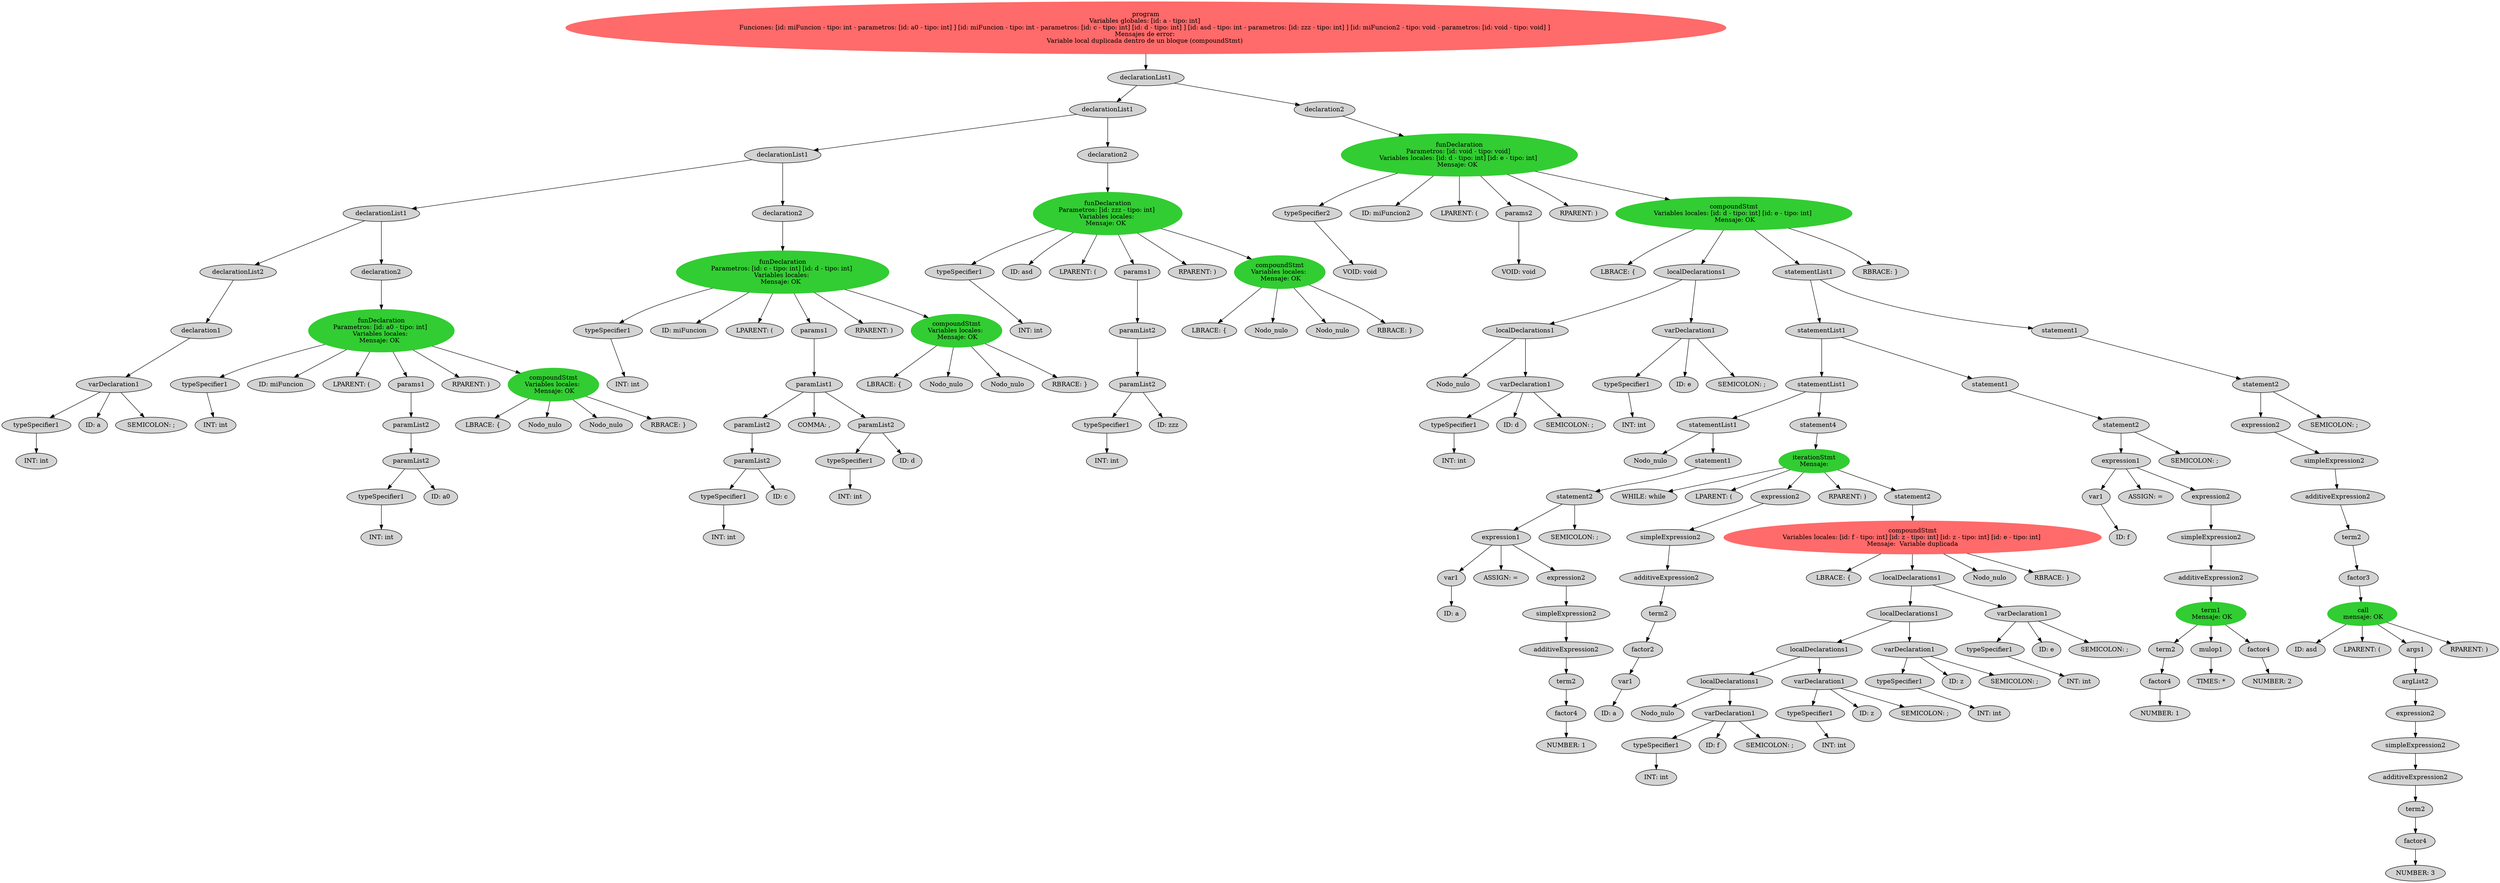 digraph G {
	ratio = fill; 
 node [style=filled];
10[label= "INT: int"]
	9[label = typeSpecifier1]
	9->10
	11[label=  "ID: a"]
	12[label= "SEMICOLON: ;"]
	8[label = varDeclaration1]
	8->9
	8->11
	8->12
	7[label = declaration1]
	7->8
	6[label = declarationList2]
	6->7
	16[label= "INT: int"]
	15[label = typeSpecifier1]
	15->16
	17[label=  "ID: miFuncion"]
	18[label= "LPARENT: ("]
	23[label= "INT: int"]
	22[label = typeSpecifier1]
	22->23
	24[label=  "ID: a0"]
	21[label = paramList2]
	21->22
	21->24
	20[label = paramList2]
	20->21
	19[label = params1]
	19->20
	25[label= "RPARENT: )"]
	27[label= "LBRACE: {"]
	28[label= Nodo_nulo]
	29[label= Nodo_nulo]
	30[label= "RBRACE: }"]
	26[label = "compoundStmt\nVariables locales: \n Mensaje: OK"][color="limegreen"];
	26->27
	26->28
	26->29
	26->30
	14[label = "funDeclaration\nParametros: [id: a0 - tipo: int] \nVariables locales: \nMensaje: OK  "][color="limegreen"];
	14->15
	14->17
	14->18
	14->19
	14->25
	14->26
	13[label = declaration2]
	13->14
	5[label = declarationList1]
	5->6
	5->13
	34[label= "INT: int"]
	33[label = typeSpecifier1]
	33->34
	35[label=  "ID: miFuncion"]
	36[label= "LPARENT: ("]
	42[label= "INT: int"]
	41[label = typeSpecifier1]
	41->42
	43[label=  "ID: c"]
	40[label = paramList2]
	40->41
	40->43
	39[label = paramList2]
	39->40
	44[label= "COMMA: ,"]
	47[label= "INT: int"]
	46[label = typeSpecifier1]
	46->47
	48[label=  "ID: d"]
	45[label = paramList2]
	45->46
	45->48
	38[label = paramList1]
	38->39
	38->44
	38->45
	37[label = params1]
	37->38
	49[label= "RPARENT: )"]
	51[label= "LBRACE: {"]
	52[label= Nodo_nulo]
	53[label= Nodo_nulo]
	54[label= "RBRACE: }"]
	50[label = "compoundStmt\nVariables locales: \n Mensaje: OK"][color="limegreen"];
	50->51
	50->52
	50->53
	50->54
	32[label = "funDeclaration\nParametros: [id: c - tipo: int] [id: d - tipo: int] \nVariables locales: \nMensaje: OK  "][color="limegreen"];
	32->33
	32->35
	32->36
	32->37
	32->49
	32->50
	31[label = declaration2]
	31->32
	4[label = declarationList1]
	4->5
	4->31
	58[label= "INT: int"]
	57[label = typeSpecifier1]
	57->58
	59[label=  "ID: asd"]
	60[label= "LPARENT: ("]
	65[label= "INT: int"]
	64[label = typeSpecifier1]
	64->65
	66[label=  "ID: zzz"]
	63[label = paramList2]
	63->64
	63->66
	62[label = paramList2]
	62->63
	61[label = params1]
	61->62
	67[label= "RPARENT: )"]
	69[label= "LBRACE: {"]
	70[label= Nodo_nulo]
	71[label= Nodo_nulo]
	72[label= "RBRACE: }"]
	68[label = "compoundStmt\nVariables locales: \n Mensaje: OK"][color="limegreen"];
	68->69
	68->70
	68->71
	68->72
	56[label = "funDeclaration\nParametros: [id: zzz - tipo: int] \nVariables locales: \nMensaje: OK  "][color="limegreen"];
	56->57
	56->59
	56->60
	56->61
	56->67
	56->68
	55[label = declaration2]
	55->56
	3[label = declarationList1]
	3->4
	3->55
	76[label= "VOID: void"]
	75[label = typeSpecifier2]
	75->76
	77[label=  "ID: miFuncion2"]
	78[label= "LPARENT: ("]
	80[label= "VOID: void"]
	79[label = params2]
	79->80
	81[label= "RPARENT: )"]
	83[label= "LBRACE: {"]
	86[label= Nodo_nulo]
	89[label= "INT: int"]
	88[label = typeSpecifier1]
	88->89
	90[label=  "ID: d"]
	91[label= "SEMICOLON: ;"]
	87[label = varDeclaration1]
	87->88
	87->90
	87->91
	85[label = localDeclarations1]
	85->86
	85->87
	94[label= "INT: int"]
	93[label = typeSpecifier1]
	93->94
	95[label=  "ID: e"]
	96[label= "SEMICOLON: ;"]
	92[label = varDeclaration1]
	92->93
	92->95
	92->96
	84[label = localDeclarations1]
	84->85
	84->92
	101[label= Nodo_nulo]
	106[label=  "ID: a"]
	105[label = var1]
	105->106
	107[label= "ASSIGN: ="]
	113[label= "NUMBER: 1"]
	112[label = factor4]
	112->113
	111[label = term2]
	111->112
	110[label = additiveExpression2]
	110->111
	109[label = simpleExpression2]
	109->110
	108[label = expression2]
	108->109
	104[label = expression1]
	104->105
	104->107
	104->108
	114[label= "SEMICOLON: ;"]
	103[label = statement2]
	103->104
	103->114
	102[label = statement1]
	102->103
	100[label = statementList1]
	100->101
	100->102
	117[label= "WHILE: while"]
	118[label= "LPARENT: ("]
	125[label=  "ID: a"]
	124[label = var1]
	124->125
	123[label = factor2]
	123->124
	122[label = term2]
	122->123
	121[label = additiveExpression2]
	121->122
	120[label = simpleExpression2]
	120->121
	119[label = expression2]
	119->120
	126[label= "RPARENT: )"]
	129[label= "LBRACE: {"]
	134[label= Nodo_nulo]
	137[label= "INT: int"]
	136[label = typeSpecifier1]
	136->137
	138[label=  "ID: f"]
	139[label= "SEMICOLON: ;"]
	135[label = varDeclaration1]
	135->136
	135->138
	135->139
	133[label = localDeclarations1]
	133->134
	133->135
	142[label= "INT: int"]
	141[label = typeSpecifier1]
	141->142
	143[label=  "ID: z"]
	144[label= "SEMICOLON: ;"]
	140[label = varDeclaration1]
	140->141
	140->143
	140->144
	132[label = localDeclarations1]
	132->133
	132->140
	147[label= "INT: int"]
	146[label = typeSpecifier1]
	146->147
	148[label=  "ID: z"]
	149[label= "SEMICOLON: ;"]
	145[label = varDeclaration1]
	145->146
	145->148
	145->149
	131[label = localDeclarations1]
	131->132
	131->145
	152[label= "INT: int"]
	151[label = typeSpecifier1]
	151->152
	153[label=  "ID: e"]
	154[label= "SEMICOLON: ;"]
	150[label = varDeclaration1]
	150->151
	150->153
	150->154
	130[label = localDeclarations1]
	130->131
	130->150
	155[label= Nodo_nulo]
	156[label= "RBRACE: }"]
	128[label = "compoundStmt\nVariables locales: [id: f - tipo: int] [id: z - tipo: int] [id: z - tipo: int] [id: e - tipo: int] \n Mensaje:  Variable duplicada \n"][color="indianred1"];
	128->129
	128->130
	128->155
	128->156
	127[label = statement2]
	127->128
	116[label = "iterationStmt\n Mensaje: "][color="limegreen"];
	116->117
	116->118
	116->119
	116->126
	116->127
	115[label = statement4]
	115->116
	99[label = statementList1]
	99->100
	99->115
	161[label=  "ID: f"]
	160[label = var1]
	160->161
	162[label= "ASSIGN: ="]
	169[label= "NUMBER: 1"]
	168[label = factor4]
	168->169
	167[label = term2]
	167->168
	171[label= "TIMES: *"]
	170[label = mulop1]
	170->171
	173[label= "NUMBER: 2"]
	172[label = factor4]
	172->173
	166[label = "term1\n Mensaje: OK"][color="limegreen"];
	166->167
	166->170
	166->172
	165[label = additiveExpression2]
	165->166
	164[label = simpleExpression2]
	164->165
	163[label = expression2]
	163->164
	159[label = expression1]
	159->160
	159->162
	159->163
	174[label= "SEMICOLON: ;"]
	158[label = statement2]
	158->159
	158->174
	157[label = statement1]
	157->158
	98[label = statementList1]
	98->99
	98->157
	183[label=  "ID: asd"]
	184[label= "LPARENT: ("]
	192[label= "NUMBER: 3"]
	191[label = factor4]
	191->192
	190[label = term2]
	190->191
	189[label = additiveExpression2]
	189->190
	188[label = simpleExpression2]
	188->189
	187[label = expression2]
	187->188
	186[label = argList2]
	186->187
	185[label = args1]
	185->186
	193[label= "RPARENT: )"]
	182[label =" call\n mensaje: OK"][color="limegreen"];
	
	182->183
	182->184
	182->185
	182->193
	181[label = factor3]
	181->182
	180[label = term2]
	180->181
	179[label = additiveExpression2]
	179->180
	178[label = simpleExpression2]
	178->179
	177[label = expression2]
	177->178
	194[label= "SEMICOLON: ;"]
	176[label = statement2]
	176->177
	176->194
	175[label = statement1]
	175->176
	97[label = statementList1]
	97->98
	97->175
	195[label= "RBRACE: }"]
	82[label = "compoundStmt\nVariables locales: [id: d - tipo: int] [id: e - tipo: int] \n Mensaje: OK"][color="limegreen"];
	82->83
	82->84
	82->97
	82->195
	74[label = "funDeclaration\nParametros: [id: void - tipo: void] \nVariables locales: [id: d - tipo: int] [id: e - tipo: int] \nMensaje: OK  "][color="limegreen"];
	74->75
	74->77
	74->78
	74->79
	74->81
	74->82
	73[label = declaration2]
	73->74
	2[label = declarationList1]
	2->3
	2->73
	1[label = "program\nVariables globales: [id: a - tipo: int] \nFunciones: [id: miFuncion - tipo: int - parametros: [id: a0 - tipo: int] ] [id: miFuncion - tipo: int - parametros: [id: c - tipo: int] [id: d - tipo: int] ] [id: asd - tipo: int - parametros: [id: zzz - tipo: int] ] [id: miFuncion2 - tipo: void - parametros: [id: void - tipo: void] ] \nMensajes de error: \nVariable local duplicada dentro de un bloque (compoundStmt) \n"][color="indianred1"];
	1->2
	}
